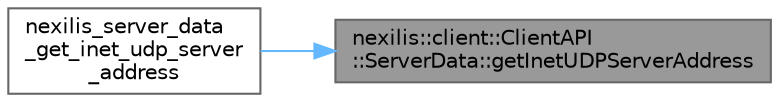 digraph "nexilis::client::ClientAPI::ServerData::getInetUDPServerAddress"
{
 // LATEX_PDF_SIZE
  bgcolor="transparent";
  edge [fontname=Helvetica,fontsize=10,labelfontname=Helvetica,labelfontsize=10];
  node [fontname=Helvetica,fontsize=10,shape=box,height=0.2,width=0.4];
  rankdir="RL";
  Node1 [id="Node000001",label="nexilis::client::ClientAPI\l::ServerData::getInetUDPServerAddress",height=0.2,width=0.4,color="gray40", fillcolor="grey60", style="filled", fontcolor="black",tooltip="af_inet UDP"];
  Node1 -> Node2 [id="edge1_Node000001_Node000002",dir="back",color="steelblue1",style="solid",tooltip=" "];
  Node2 [id="Node000002",label="nexilis_server_data\l_get_inet_udp_server\l_address",height=0.2,width=0.4,color="grey40", fillcolor="white", style="filled",URL="$d0/d6e/client__api__c_8cc.html#af560124e23f609ef053677449d2a1e70",tooltip=" "];
}
